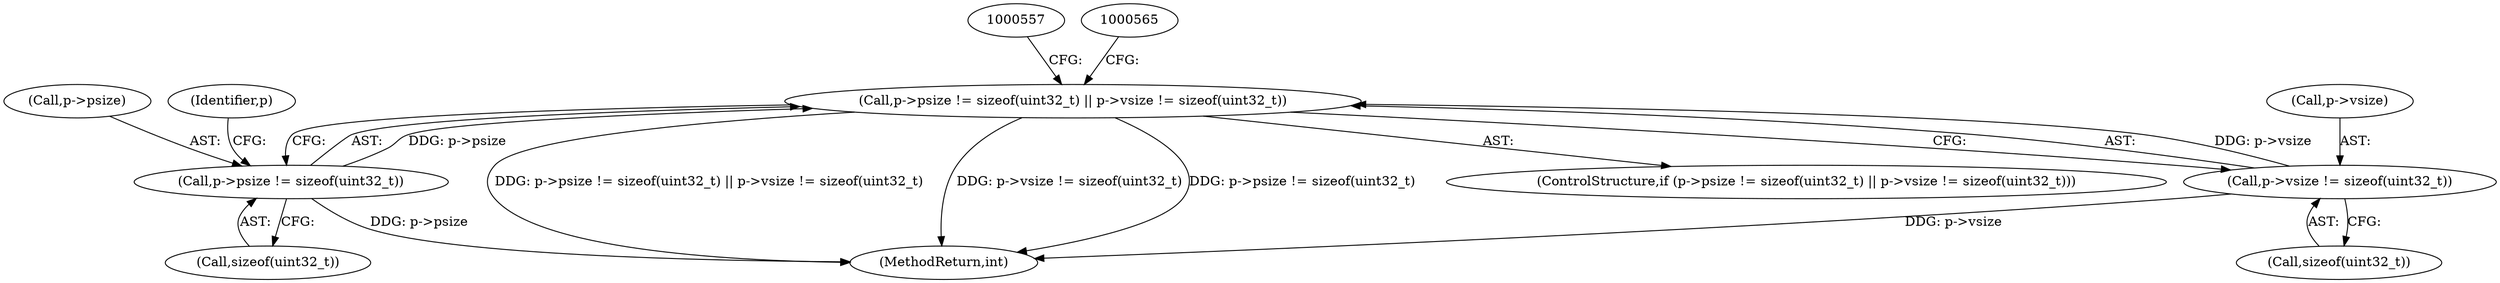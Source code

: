 digraph "0_Android_aeea52da00d210587fb3ed895de3d5f2e0264c88_11@API" {
"1000540" [label="(Call,p->psize != sizeof(uint32_t) || p->vsize != sizeof(uint32_t))"];
"1000541" [label="(Call,p->psize != sizeof(uint32_t))"];
"1000547" [label="(Call,p->vsize != sizeof(uint32_t))"];
"1000547" [label="(Call,p->vsize != sizeof(uint32_t))"];
"1000545" [label="(Call,sizeof(uint32_t))"];
"1000542" [label="(Call,p->psize)"];
"1001028" [label="(MethodReturn,int)"];
"1000549" [label="(Identifier,p)"];
"1000548" [label="(Call,p->vsize)"];
"1000551" [label="(Call,sizeof(uint32_t))"];
"1000541" [label="(Call,p->psize != sizeof(uint32_t))"];
"1000539" [label="(ControlStructure,if (p->psize != sizeof(uint32_t) || p->vsize != sizeof(uint32_t)))"];
"1000540" [label="(Call,p->psize != sizeof(uint32_t) || p->vsize != sizeof(uint32_t))"];
"1000540" -> "1000539"  [label="AST: "];
"1000540" -> "1000541"  [label="CFG: "];
"1000540" -> "1000547"  [label="CFG: "];
"1000541" -> "1000540"  [label="AST: "];
"1000547" -> "1000540"  [label="AST: "];
"1000557" -> "1000540"  [label="CFG: "];
"1000565" -> "1000540"  [label="CFG: "];
"1000540" -> "1001028"  [label="DDG: p->psize != sizeof(uint32_t) || p->vsize != sizeof(uint32_t)"];
"1000540" -> "1001028"  [label="DDG: p->vsize != sizeof(uint32_t)"];
"1000540" -> "1001028"  [label="DDG: p->psize != sizeof(uint32_t)"];
"1000541" -> "1000540"  [label="DDG: p->psize"];
"1000547" -> "1000540"  [label="DDG: p->vsize"];
"1000541" -> "1000545"  [label="CFG: "];
"1000542" -> "1000541"  [label="AST: "];
"1000545" -> "1000541"  [label="AST: "];
"1000549" -> "1000541"  [label="CFG: "];
"1000541" -> "1001028"  [label="DDG: p->psize"];
"1000547" -> "1000551"  [label="CFG: "];
"1000548" -> "1000547"  [label="AST: "];
"1000551" -> "1000547"  [label="AST: "];
"1000547" -> "1001028"  [label="DDG: p->vsize"];
}
